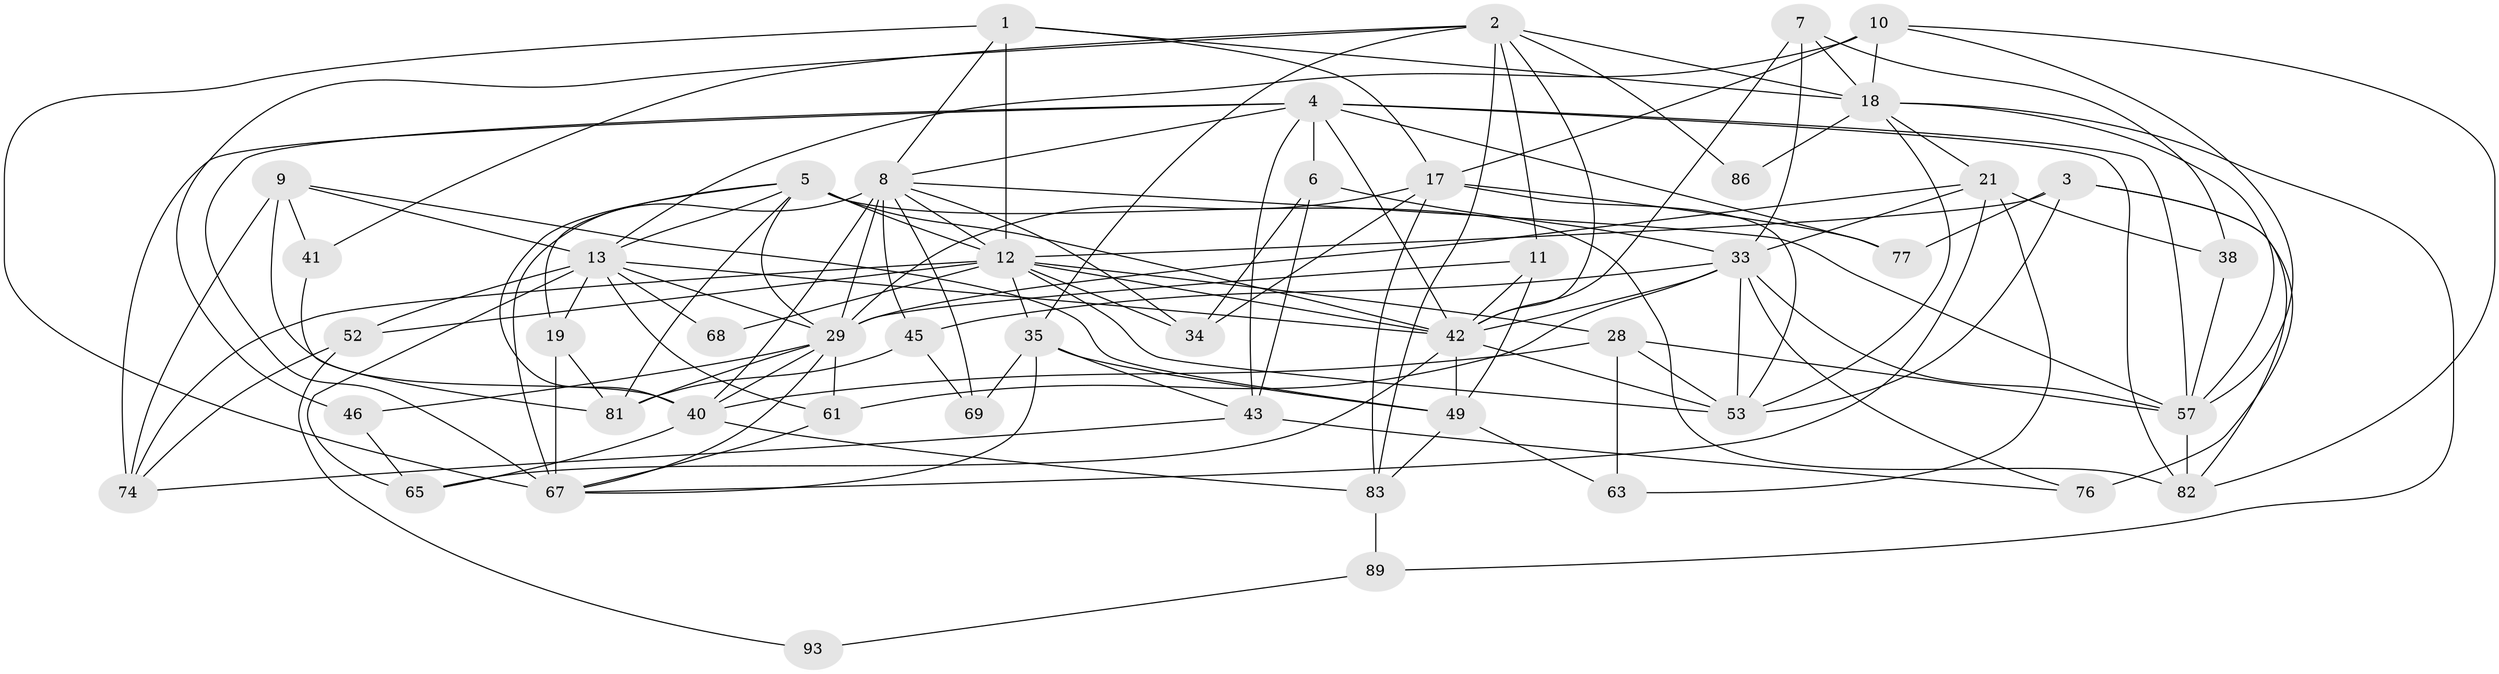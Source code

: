 // original degree distribution, {4: 0.3333333333333333, 5: 0.25, 3: 0.25, 2: 0.09375, 6: 0.052083333333333336, 8: 0.020833333333333332}
// Generated by graph-tools (version 1.1) at 2025/19/03/04/25 18:19:02]
// undirected, 48 vertices, 134 edges
graph export_dot {
graph [start="1"]
  node [color=gray90,style=filled];
  1 [super="+88"];
  2 [super="+20"];
  3 [super="+60"];
  4 [super="+15+16"];
  5 [super="+26"];
  6 [super="+48"];
  7;
  8 [super="+23"];
  9 [super="+22"];
  10 [super="+55"];
  11;
  12 [super="+24+25"];
  13 [super="+14+62"];
  17 [super="+30"];
  18 [super="+27+51"];
  19 [super="+44"];
  21 [super="+95"];
  28;
  29 [super="+47+75"];
  33 [super="+54+59"];
  34;
  35 [super="+94+78+56"];
  38;
  40 [super="+96+64"];
  41;
  42 [super="+80+79"];
  43 [super="+90"];
  45 [super="+58"];
  46 [super="+84"];
  49 [super="+66"];
  52 [super="+70"];
  53 [super="+85"];
  57 [super="+71"];
  61;
  63;
  65;
  67 [super="+73"];
  68;
  69;
  74;
  76;
  77;
  81;
  82;
  83;
  86;
  89;
  93;
  1 -- 18;
  1 -- 12;
  1 -- 67;
  1 -- 8;
  1 -- 17;
  2 -- 42;
  2 -- 86;
  2 -- 35 [weight=3];
  2 -- 18 [weight=2];
  2 -- 83;
  2 -- 41;
  2 -- 11;
  2 -- 46;
  3 -- 53;
  3 -- 77;
  3 -- 12;
  3 -- 82;
  3 -- 76;
  4 -- 77;
  4 -- 67;
  4 -- 82;
  4 -- 8;
  4 -- 57;
  4 -- 6 [weight=2];
  4 -- 42;
  4 -- 74;
  4 -- 43;
  5 -- 82;
  5 -- 81;
  5 -- 29;
  5 -- 19;
  5 -- 42;
  5 -- 12 [weight=2];
  5 -- 13;
  5 -- 40;
  6 -- 43;
  6 -- 34;
  6 -- 33;
  7 -- 33;
  7 -- 38;
  7 -- 18;
  7 -- 42;
  8 -- 34;
  8 -- 67 [weight=2];
  8 -- 69;
  8 -- 40;
  8 -- 45;
  8 -- 57;
  8 -- 29;
  8 -- 12;
  9 -- 74;
  9 -- 13;
  9 -- 41;
  9 -- 40 [weight=2];
  9 -- 49;
  10 -- 18;
  10 -- 13;
  10 -- 57;
  10 -- 82;
  10 -- 17;
  11 -- 29;
  11 -- 42;
  11 -- 49;
  12 -- 35;
  12 -- 34;
  12 -- 68;
  12 -- 42;
  12 -- 74;
  12 -- 53;
  12 -- 52;
  12 -- 28;
  13 -- 65;
  13 -- 52;
  13 -- 19;
  13 -- 29;
  13 -- 68;
  13 -- 61;
  13 -- 42;
  17 -- 34;
  17 -- 77;
  17 -- 53;
  17 -- 29;
  17 -- 83;
  18 -- 53;
  18 -- 86;
  18 -- 21;
  18 -- 89;
  18 -- 57;
  19 -- 81;
  19 -- 67;
  21 -- 67;
  21 -- 29;
  21 -- 38;
  21 -- 63;
  21 -- 33;
  28 -- 57;
  28 -- 63;
  28 -- 53;
  28 -- 40;
  29 -- 67;
  29 -- 61;
  29 -- 81;
  29 -- 46;
  29 -- 40;
  33 -- 76;
  33 -- 53;
  33 -- 61;
  33 -- 57;
  33 -- 42 [weight=2];
  33 -- 45;
  35 -- 67;
  35 -- 49;
  35 -- 43;
  35 -- 69;
  38 -- 57;
  40 -- 65;
  40 -- 83;
  41 -- 81;
  42 -- 65;
  42 -- 49;
  42 -- 53;
  43 -- 74;
  43 -- 76;
  45 -- 81;
  45 -- 69;
  46 -- 65;
  49 -- 63;
  49 -- 83;
  52 -- 74;
  52 -- 93;
  57 -- 82;
  61 -- 67;
  83 -- 89;
  89 -- 93;
}
